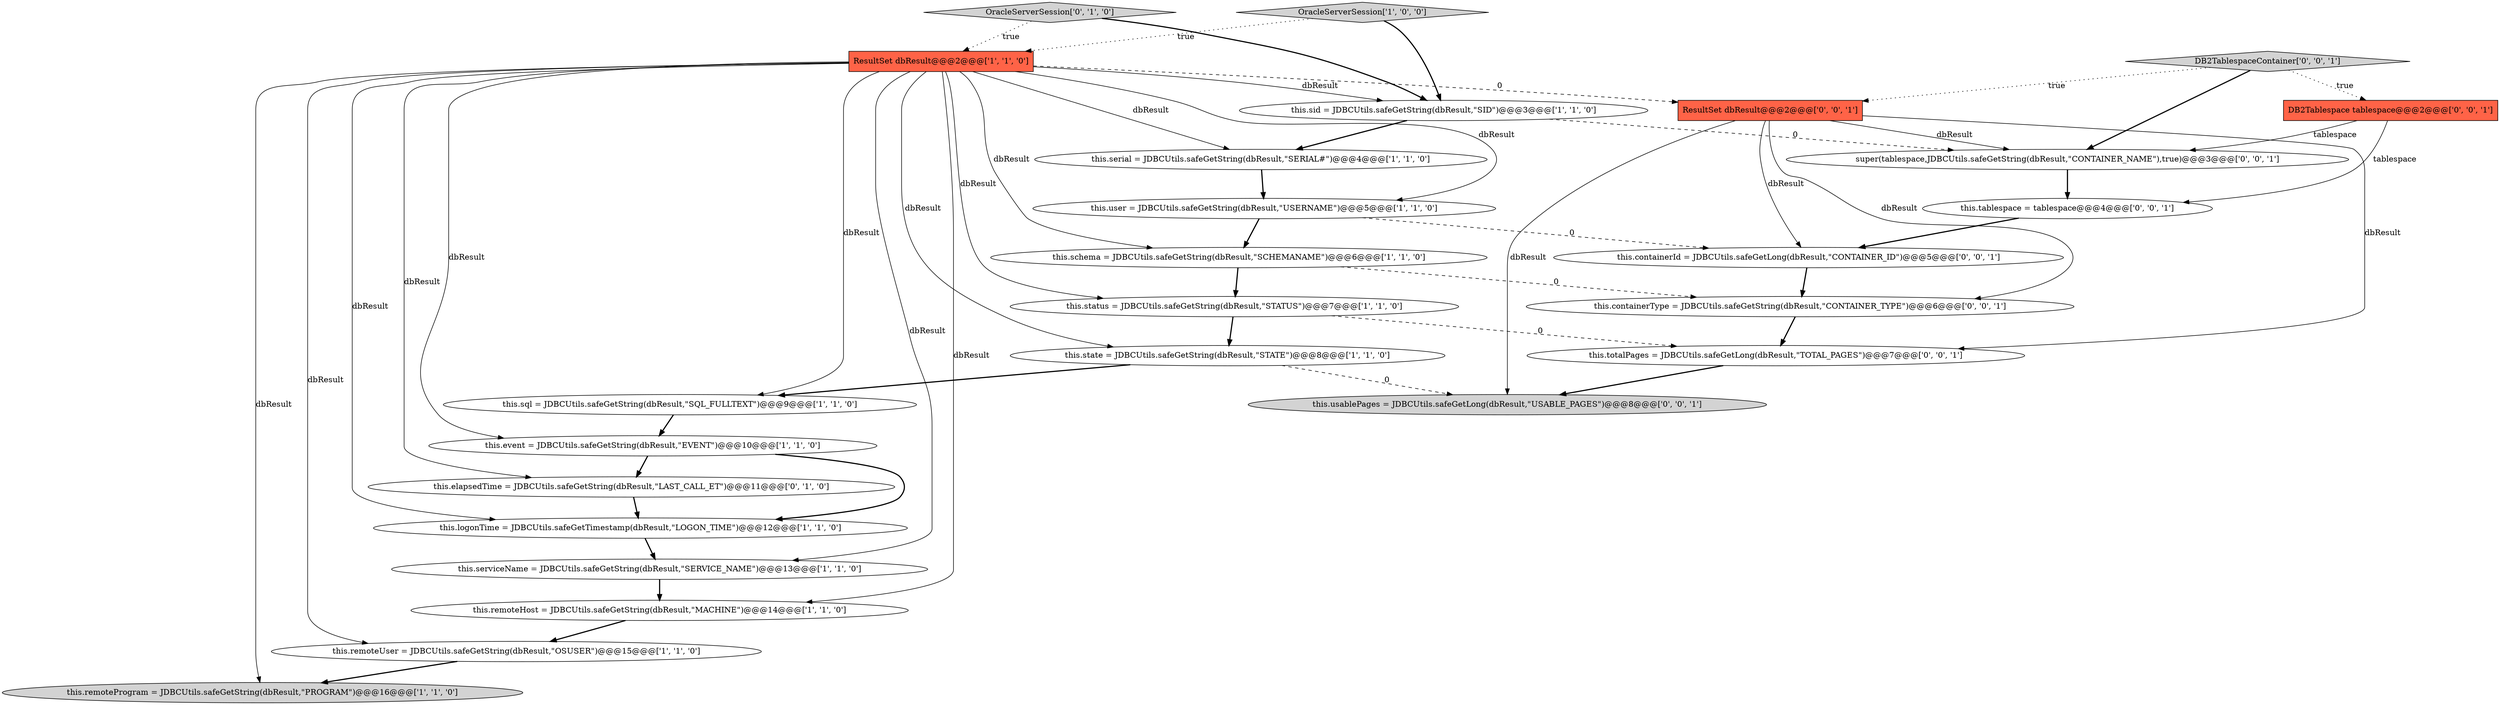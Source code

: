 digraph {
21 [style = filled, label = "this.containerType = JDBCUtils.safeGetString(dbResult,\"CONTAINER_TYPE\")@@@6@@@['0', '0', '1']", fillcolor = white, shape = ellipse image = "AAA0AAABBB3BBB"];
4 [style = filled, label = "this.serial = JDBCUtils.safeGetString(dbResult,\"SERIAL#\")@@@4@@@['1', '1', '0']", fillcolor = white, shape = ellipse image = "AAA0AAABBB1BBB"];
18 [style = filled, label = "DB2Tablespace tablespace@@@2@@@['0', '0', '1']", fillcolor = tomato, shape = box image = "AAA0AAABBB3BBB"];
6 [style = filled, label = "this.event = JDBCUtils.safeGetString(dbResult,\"EVENT\")@@@10@@@['1', '1', '0']", fillcolor = white, shape = ellipse image = "AAA0AAABBB1BBB"];
0 [style = filled, label = "this.user = JDBCUtils.safeGetString(dbResult,\"USERNAME\")@@@5@@@['1', '1', '0']", fillcolor = white, shape = ellipse image = "AAA0AAABBB1BBB"];
2 [style = filled, label = "this.logonTime = JDBCUtils.safeGetTimestamp(dbResult,\"LOGON_TIME\")@@@12@@@['1', '1', '0']", fillcolor = white, shape = ellipse image = "AAA0AAABBB1BBB"];
24 [style = filled, label = "super(tablespace,JDBCUtils.safeGetString(dbResult,\"CONTAINER_NAME\"),true)@@@3@@@['0', '0', '1']", fillcolor = white, shape = ellipse image = "AAA0AAABBB3BBB"];
25 [style = filled, label = "this.usablePages = JDBCUtils.safeGetLong(dbResult,\"USABLE_PAGES\")@@@8@@@['0', '0', '1']", fillcolor = lightgray, shape = ellipse image = "AAA0AAABBB3BBB"];
10 [style = filled, label = "this.sql = JDBCUtils.safeGetString(dbResult,\"SQL_FULLTEXT\")@@@9@@@['1', '1', '0']", fillcolor = white, shape = ellipse image = "AAA0AAABBB1BBB"];
13 [style = filled, label = "this.remoteHost = JDBCUtils.safeGetString(dbResult,\"MACHINE\")@@@14@@@['1', '1', '0']", fillcolor = white, shape = ellipse image = "AAA0AAABBB1BBB"];
19 [style = filled, label = "this.totalPages = JDBCUtils.safeGetLong(dbResult,\"TOTAL_PAGES\")@@@7@@@['0', '0', '1']", fillcolor = white, shape = ellipse image = "AAA0AAABBB3BBB"];
1 [style = filled, label = "this.serviceName = JDBCUtils.safeGetString(dbResult,\"SERVICE_NAME\")@@@13@@@['1', '1', '0']", fillcolor = white, shape = ellipse image = "AAA0AAABBB1BBB"];
14 [style = filled, label = "this.sid = JDBCUtils.safeGetString(dbResult,\"SID\")@@@3@@@['1', '1', '0']", fillcolor = white, shape = ellipse image = "AAA0AAABBB1BBB"];
23 [style = filled, label = "DB2TablespaceContainer['0', '0', '1']", fillcolor = lightgray, shape = diamond image = "AAA0AAABBB3BBB"];
7 [style = filled, label = "this.schema = JDBCUtils.safeGetString(dbResult,\"SCHEMANAME\")@@@6@@@['1', '1', '0']", fillcolor = white, shape = ellipse image = "AAA0AAABBB1BBB"];
22 [style = filled, label = "this.tablespace = tablespace@@@4@@@['0', '0', '1']", fillcolor = white, shape = ellipse image = "AAA0AAABBB3BBB"];
8 [style = filled, label = "this.status = JDBCUtils.safeGetString(dbResult,\"STATUS\")@@@7@@@['1', '1', '0']", fillcolor = white, shape = ellipse image = "AAA0AAABBB1BBB"];
11 [style = filled, label = "this.remoteUser = JDBCUtils.safeGetString(dbResult,\"OSUSER\")@@@15@@@['1', '1', '0']", fillcolor = white, shape = ellipse image = "AAA0AAABBB1BBB"];
12 [style = filled, label = "ResultSet dbResult@@@2@@@['1', '1', '0']", fillcolor = tomato, shape = box image = "AAA0AAABBB1BBB"];
20 [style = filled, label = "ResultSet dbResult@@@2@@@['0', '0', '1']", fillcolor = tomato, shape = box image = "AAA0AAABBB3BBB"];
9 [style = filled, label = "OracleServerSession['1', '0', '0']", fillcolor = lightgray, shape = diamond image = "AAA0AAABBB1BBB"];
5 [style = filled, label = "this.state = JDBCUtils.safeGetString(dbResult,\"STATE\")@@@8@@@['1', '1', '0']", fillcolor = white, shape = ellipse image = "AAA0AAABBB1BBB"];
16 [style = filled, label = "OracleServerSession['0', '1', '0']", fillcolor = lightgray, shape = diamond image = "AAA0AAABBB2BBB"];
17 [style = filled, label = "this.containerId = JDBCUtils.safeGetLong(dbResult,\"CONTAINER_ID\")@@@5@@@['0', '0', '1']", fillcolor = white, shape = ellipse image = "AAA0AAABBB3BBB"];
3 [style = filled, label = "this.remoteProgram = JDBCUtils.safeGetString(dbResult,\"PROGRAM\")@@@16@@@['1', '1', '0']", fillcolor = lightgray, shape = ellipse image = "AAA0AAABBB1BBB"];
15 [style = filled, label = "this.elapsedTime = JDBCUtils.safeGetString(dbResult,\"LAST_CALL_ET\")@@@11@@@['0', '1', '0']", fillcolor = white, shape = ellipse image = "AAA1AAABBB2BBB"];
20->25 [style = solid, label="dbResult"];
11->3 [style = bold, label=""];
12->11 [style = solid, label="dbResult"];
7->8 [style = bold, label=""];
12->10 [style = solid, label="dbResult"];
8->5 [style = bold, label=""];
10->6 [style = bold, label=""];
12->0 [style = solid, label="dbResult"];
17->21 [style = bold, label=""];
6->15 [style = bold, label=""];
23->24 [style = bold, label=""];
12->3 [style = solid, label="dbResult"];
0->7 [style = bold, label=""];
23->20 [style = dotted, label="true"];
12->5 [style = solid, label="dbResult"];
12->14 [style = solid, label="dbResult"];
12->7 [style = solid, label="dbResult"];
22->17 [style = bold, label=""];
5->10 [style = bold, label=""];
20->19 [style = solid, label="dbResult"];
15->2 [style = bold, label=""];
6->2 [style = bold, label=""];
24->22 [style = bold, label=""];
18->22 [style = solid, label="tablespace"];
12->6 [style = solid, label="dbResult"];
12->4 [style = solid, label="dbResult"];
19->25 [style = bold, label=""];
20->21 [style = solid, label="dbResult"];
16->12 [style = dotted, label="true"];
13->11 [style = bold, label=""];
21->19 [style = bold, label=""];
7->21 [style = dashed, label="0"];
8->19 [style = dashed, label="0"];
14->24 [style = dashed, label="0"];
23->18 [style = dotted, label="true"];
16->14 [style = bold, label=""];
2->1 [style = bold, label=""];
5->25 [style = dashed, label="0"];
12->13 [style = solid, label="dbResult"];
12->8 [style = solid, label="dbResult"];
18->24 [style = solid, label="tablespace"];
12->2 [style = solid, label="dbResult"];
9->14 [style = bold, label=""];
0->17 [style = dashed, label="0"];
12->20 [style = dashed, label="0"];
14->4 [style = bold, label=""];
20->17 [style = solid, label="dbResult"];
9->12 [style = dotted, label="true"];
12->15 [style = solid, label="dbResult"];
12->1 [style = solid, label="dbResult"];
20->24 [style = solid, label="dbResult"];
4->0 [style = bold, label=""];
1->13 [style = bold, label=""];
}
